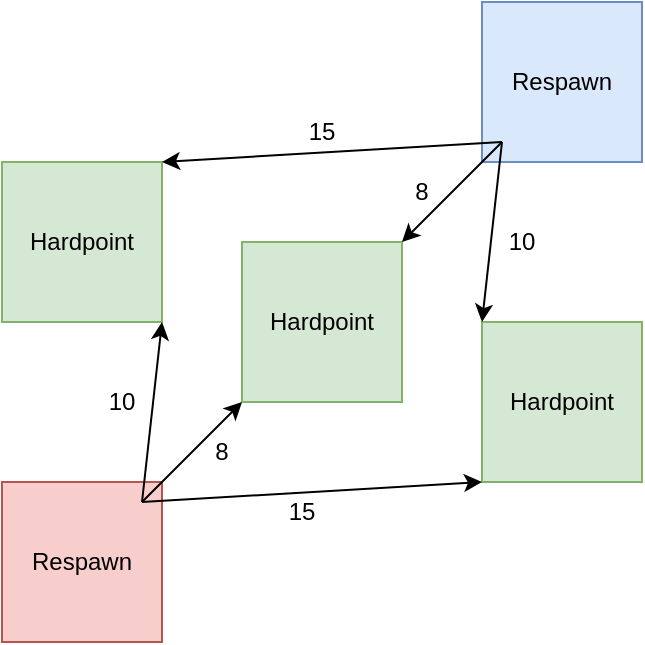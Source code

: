 <mxfile version="18.0.1" type="device"><diagram id="hGYYDhivEEFQqAwb3Ah1" name="Page-1"><mxGraphModel dx="868" dy="553" grid="1" gridSize="10" guides="1" tooltips="1" connect="1" arrows="1" fold="1" page="1" pageScale="1" pageWidth="827" pageHeight="1169" math="0" shadow="0"><root><mxCell id="0"/><mxCell id="1" parent="0"/><mxCell id="IP5vtHjSuk6DBVfcXx6m-1" value="Hardpoint" style="whiteSpace=wrap;html=1;aspect=fixed;fillColor=#d5e8d4;strokeColor=#82b366;" vertex="1" parent="1"><mxGeometry x="360" y="200" width="80" height="80" as="geometry"/></mxCell><mxCell id="IP5vtHjSuk6DBVfcXx6m-2" value="Respawn" style="whiteSpace=wrap;html=1;aspect=fixed;fillColor=#f8cecc;strokeColor=#b85450;" vertex="1" parent="1"><mxGeometry x="240" y="320" width="80" height="80" as="geometry"/></mxCell><mxCell id="IP5vtHjSuk6DBVfcXx6m-4" value="Respawn" style="whiteSpace=wrap;html=1;aspect=fixed;fillColor=#dae8fc;strokeColor=#6c8ebf;" vertex="1" parent="1"><mxGeometry x="480" y="80" width="80" height="80" as="geometry"/></mxCell><mxCell id="IP5vtHjSuk6DBVfcXx6m-5" value="Hardpoint" style="whiteSpace=wrap;html=1;aspect=fixed;fillColor=#d5e8d4;strokeColor=#82b366;" vertex="1" parent="1"><mxGeometry x="480" y="240" width="80" height="80" as="geometry"/></mxCell><mxCell id="IP5vtHjSuk6DBVfcXx6m-6" value="Hardpoint" style="whiteSpace=wrap;html=1;aspect=fixed;fillColor=#d5e8d4;strokeColor=#82b366;" vertex="1" parent="1"><mxGeometry x="240" y="160" width="80" height="80" as="geometry"/></mxCell><mxCell id="IP5vtHjSuk6DBVfcXx6m-9" value="" style="endArrow=classic;html=1;rounded=0;" edge="1" parent="1"><mxGeometry width="50" height="50" relative="1" as="geometry"><mxPoint x="310" y="330" as="sourcePoint"/><mxPoint x="360" y="280" as="targetPoint"/></mxGeometry></mxCell><mxCell id="IP5vtHjSuk6DBVfcXx6m-10" value="" style="endArrow=classic;html=1;rounded=0;" edge="1" parent="1"><mxGeometry width="50" height="50" relative="1" as="geometry"><mxPoint x="490" y="150" as="sourcePoint"/><mxPoint x="440" y="200" as="targetPoint"/></mxGeometry></mxCell><mxCell id="IP5vtHjSuk6DBVfcXx6m-11" value="" style="endArrow=classic;html=1;rounded=0;entryX=0;entryY=1;entryDx=0;entryDy=0;" edge="1" parent="1" target="IP5vtHjSuk6DBVfcXx6m-5"><mxGeometry width="50" height="50" relative="1" as="geometry"><mxPoint x="310" y="330" as="sourcePoint"/><mxPoint x="360" y="280" as="targetPoint"/></mxGeometry></mxCell><mxCell id="IP5vtHjSuk6DBVfcXx6m-12" value="" style="endArrow=classic;html=1;rounded=0;entryX=1;entryY=1;entryDx=0;entryDy=0;" edge="1" parent="1" target="IP5vtHjSuk6DBVfcXx6m-6"><mxGeometry width="50" height="50" relative="1" as="geometry"><mxPoint x="310" y="330" as="sourcePoint"/><mxPoint x="360" y="280" as="targetPoint"/></mxGeometry></mxCell><mxCell id="IP5vtHjSuk6DBVfcXx6m-13" value="" style="endArrow=classic;html=1;rounded=0;entryX=0;entryY=0;entryDx=0;entryDy=0;" edge="1" parent="1" target="IP5vtHjSuk6DBVfcXx6m-5"><mxGeometry width="50" height="50" relative="1" as="geometry"><mxPoint x="490" y="150" as="sourcePoint"/><mxPoint x="440" y="200" as="targetPoint"/></mxGeometry></mxCell><mxCell id="IP5vtHjSuk6DBVfcXx6m-14" value="" style="endArrow=classic;html=1;rounded=0;entryX=1;entryY=0;entryDx=0;entryDy=0;" edge="1" parent="1" target="IP5vtHjSuk6DBVfcXx6m-6"><mxGeometry width="50" height="50" relative="1" as="geometry"><mxPoint x="490" y="150" as="sourcePoint"/><mxPoint x="440" y="200" as="targetPoint"/></mxGeometry></mxCell><mxCell id="IP5vtHjSuk6DBVfcXx6m-15" value="15" style="text;html=1;strokeColor=none;fillColor=none;align=center;verticalAlign=middle;whiteSpace=wrap;rounded=0;" vertex="1" parent="1"><mxGeometry x="360" y="320" width="60" height="30" as="geometry"/></mxCell><mxCell id="IP5vtHjSuk6DBVfcXx6m-16" value="15" style="text;html=1;strokeColor=none;fillColor=none;align=center;verticalAlign=middle;whiteSpace=wrap;rounded=0;" vertex="1" parent="1"><mxGeometry x="370" y="130" width="60" height="30" as="geometry"/></mxCell><mxCell id="IP5vtHjSuk6DBVfcXx6m-17" value="10" style="text;html=1;strokeColor=none;fillColor=none;align=center;verticalAlign=middle;whiteSpace=wrap;rounded=0;" vertex="1" parent="1"><mxGeometry x="270" y="265" width="60" height="30" as="geometry"/></mxCell><mxCell id="IP5vtHjSuk6DBVfcXx6m-18" value="10" style="text;html=1;strokeColor=none;fillColor=none;align=center;verticalAlign=middle;whiteSpace=wrap;rounded=0;" vertex="1" parent="1"><mxGeometry x="470" y="185" width="60" height="30" as="geometry"/></mxCell><mxCell id="IP5vtHjSuk6DBVfcXx6m-19" value="8" style="text;html=1;strokeColor=none;fillColor=none;align=center;verticalAlign=middle;whiteSpace=wrap;rounded=0;" vertex="1" parent="1"><mxGeometry x="320" y="290" width="60" height="30" as="geometry"/></mxCell><mxCell id="IP5vtHjSuk6DBVfcXx6m-20" value="8" style="text;html=1;strokeColor=none;fillColor=none;align=center;verticalAlign=middle;whiteSpace=wrap;rounded=0;" vertex="1" parent="1"><mxGeometry x="420" y="160" width="60" height="30" as="geometry"/></mxCell></root></mxGraphModel></diagram></mxfile>